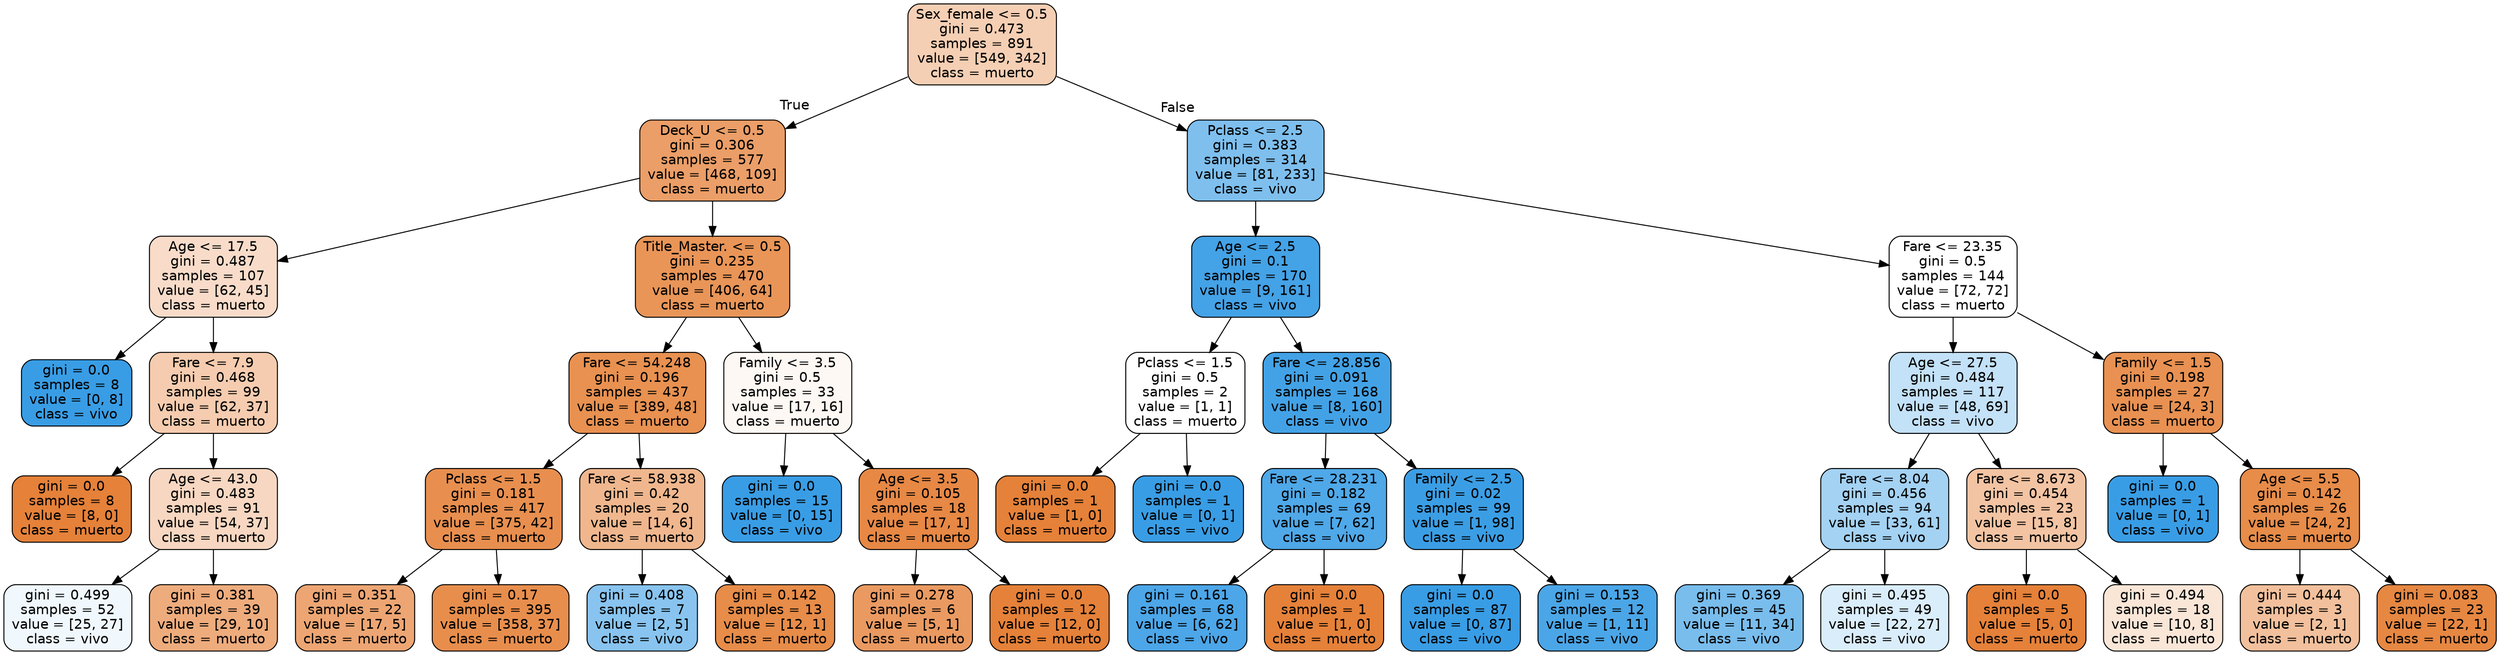 digraph Tree {
node [shape=box, style="filled, rounded", color="black", fontname=helvetica] ;
edge [fontname=helvetica] ;
0 [label="Sex_female <= 0.5\ngini = 0.473\nsamples = 891\nvalue = [549, 342]\nclass = muerto", fillcolor="#f5cfb4"] ;
1 [label="Deck_U <= 0.5\ngini = 0.306\nsamples = 577\nvalue = [468, 109]\nclass = muerto", fillcolor="#eb9e67"] ;
0 -> 1 [labeldistance=2.5, labelangle=45, headlabel="True"] ;
2 [label="Age <= 17.5\ngini = 0.487\nsamples = 107\nvalue = [62, 45]\nclass = muerto", fillcolor="#f8dcc9"] ;
1 -> 2 ;
3 [label="gini = 0.0\nsamples = 8\nvalue = [0, 8]\nclass = vivo", fillcolor="#399de5"] ;
2 -> 3 ;
4 [label="Fare <= 7.9\ngini = 0.468\nsamples = 99\nvalue = [62, 37]\nclass = muerto", fillcolor="#f5ccaf"] ;
2 -> 4 ;
5 [label="gini = 0.0\nsamples = 8\nvalue = [8, 0]\nclass = muerto", fillcolor="#e58139"] ;
4 -> 5 ;
6 [label="Age <= 43.0\ngini = 0.483\nsamples = 91\nvalue = [54, 37]\nclass = muerto", fillcolor="#f7d7c1"] ;
4 -> 6 ;
7 [label="gini = 0.499\nsamples = 52\nvalue = [25, 27]\nclass = vivo", fillcolor="#f0f8fd"] ;
6 -> 7 ;
8 [label="gini = 0.381\nsamples = 39\nvalue = [29, 10]\nclass = muerto", fillcolor="#eeac7d"] ;
6 -> 8 ;
9 [label="Title_Master. <= 0.5\ngini = 0.235\nsamples = 470\nvalue = [406, 64]\nclass = muerto", fillcolor="#e99558"] ;
1 -> 9 ;
10 [label="Fare <= 54.248\ngini = 0.196\nsamples = 437\nvalue = [389, 48]\nclass = muerto", fillcolor="#e89151"] ;
9 -> 10 ;
11 [label="Pclass <= 1.5\ngini = 0.181\nsamples = 417\nvalue = [375, 42]\nclass = muerto", fillcolor="#e88f4f"] ;
10 -> 11 ;
12 [label="gini = 0.351\nsamples = 22\nvalue = [17, 5]\nclass = muerto", fillcolor="#eda673"] ;
11 -> 12 ;
13 [label="gini = 0.17\nsamples = 395\nvalue = [358, 37]\nclass = muerto", fillcolor="#e88e4d"] ;
11 -> 13 ;
14 [label="Fare <= 58.938\ngini = 0.42\nsamples = 20\nvalue = [14, 6]\nclass = muerto", fillcolor="#f0b78e"] ;
10 -> 14 ;
15 [label="gini = 0.408\nsamples = 7\nvalue = [2, 5]\nclass = vivo", fillcolor="#88c4ef"] ;
14 -> 15 ;
16 [label="gini = 0.142\nsamples = 13\nvalue = [12, 1]\nclass = muerto", fillcolor="#e78c49"] ;
14 -> 16 ;
17 [label="Family <= 3.5\ngini = 0.5\nsamples = 33\nvalue = [17, 16]\nclass = muerto", fillcolor="#fdf8f3"] ;
9 -> 17 ;
18 [label="gini = 0.0\nsamples = 15\nvalue = [0, 15]\nclass = vivo", fillcolor="#399de5"] ;
17 -> 18 ;
19 [label="Age <= 3.5\ngini = 0.105\nsamples = 18\nvalue = [17, 1]\nclass = muerto", fillcolor="#e78845"] ;
17 -> 19 ;
20 [label="gini = 0.278\nsamples = 6\nvalue = [5, 1]\nclass = muerto", fillcolor="#ea9a61"] ;
19 -> 20 ;
21 [label="gini = 0.0\nsamples = 12\nvalue = [12, 0]\nclass = muerto", fillcolor="#e58139"] ;
19 -> 21 ;
22 [label="Pclass <= 2.5\ngini = 0.383\nsamples = 314\nvalue = [81, 233]\nclass = vivo", fillcolor="#7ebfee"] ;
0 -> 22 [labeldistance=2.5, labelangle=-45, headlabel="False"] ;
23 [label="Age <= 2.5\ngini = 0.1\nsamples = 170\nvalue = [9, 161]\nclass = vivo", fillcolor="#44a2e6"] ;
22 -> 23 ;
24 [label="Pclass <= 1.5\ngini = 0.5\nsamples = 2\nvalue = [1, 1]\nclass = muerto", fillcolor="#ffffff"] ;
23 -> 24 ;
25 [label="gini = 0.0\nsamples = 1\nvalue = [1, 0]\nclass = muerto", fillcolor="#e58139"] ;
24 -> 25 ;
26 [label="gini = 0.0\nsamples = 1\nvalue = [0, 1]\nclass = vivo", fillcolor="#399de5"] ;
24 -> 26 ;
27 [label="Fare <= 28.856\ngini = 0.091\nsamples = 168\nvalue = [8, 160]\nclass = vivo", fillcolor="#43a2e6"] ;
23 -> 27 ;
28 [label="Fare <= 28.231\ngini = 0.182\nsamples = 69\nvalue = [7, 62]\nclass = vivo", fillcolor="#4fa8e8"] ;
27 -> 28 ;
29 [label="gini = 0.161\nsamples = 68\nvalue = [6, 62]\nclass = vivo", fillcolor="#4ca6e8"] ;
28 -> 29 ;
30 [label="gini = 0.0\nsamples = 1\nvalue = [1, 0]\nclass = muerto", fillcolor="#e58139"] ;
28 -> 30 ;
31 [label="Family <= 2.5\ngini = 0.02\nsamples = 99\nvalue = [1, 98]\nclass = vivo", fillcolor="#3b9ee5"] ;
27 -> 31 ;
32 [label="gini = 0.0\nsamples = 87\nvalue = [0, 87]\nclass = vivo", fillcolor="#399de5"] ;
31 -> 32 ;
33 [label="gini = 0.153\nsamples = 12\nvalue = [1, 11]\nclass = vivo", fillcolor="#4ba6e7"] ;
31 -> 33 ;
34 [label="Fare <= 23.35\ngini = 0.5\nsamples = 144\nvalue = [72, 72]\nclass = muerto", fillcolor="#ffffff"] ;
22 -> 34 ;
35 [label="Age <= 27.5\ngini = 0.484\nsamples = 117\nvalue = [48, 69]\nclass = vivo", fillcolor="#c3e1f7"] ;
34 -> 35 ;
36 [label="Fare <= 8.04\ngini = 0.456\nsamples = 94\nvalue = [33, 61]\nclass = vivo", fillcolor="#a4d2f3"] ;
35 -> 36 ;
37 [label="gini = 0.369\nsamples = 45\nvalue = [11, 34]\nclass = vivo", fillcolor="#79bded"] ;
36 -> 37 ;
38 [label="gini = 0.495\nsamples = 49\nvalue = [22, 27]\nclass = vivo", fillcolor="#daedfa"] ;
36 -> 38 ;
39 [label="Fare <= 8.673\ngini = 0.454\nsamples = 23\nvalue = [15, 8]\nclass = muerto", fillcolor="#f3c4a3"] ;
35 -> 39 ;
40 [label="gini = 0.0\nsamples = 5\nvalue = [5, 0]\nclass = muerto", fillcolor="#e58139"] ;
39 -> 40 ;
41 [label="gini = 0.494\nsamples = 18\nvalue = [10, 8]\nclass = muerto", fillcolor="#fae6d7"] ;
39 -> 41 ;
42 [label="Family <= 1.5\ngini = 0.198\nsamples = 27\nvalue = [24, 3]\nclass = muerto", fillcolor="#e89152"] ;
34 -> 42 ;
43 [label="gini = 0.0\nsamples = 1\nvalue = [0, 1]\nclass = vivo", fillcolor="#399de5"] ;
42 -> 43 ;
44 [label="Age <= 5.5\ngini = 0.142\nsamples = 26\nvalue = [24, 2]\nclass = muerto", fillcolor="#e78c49"] ;
42 -> 44 ;
45 [label="gini = 0.444\nsamples = 3\nvalue = [2, 1]\nclass = muerto", fillcolor="#f2c09c"] ;
44 -> 45 ;
46 [label="gini = 0.083\nsamples = 23\nvalue = [22, 1]\nclass = muerto", fillcolor="#e68742"] ;
44 -> 46 ;
}